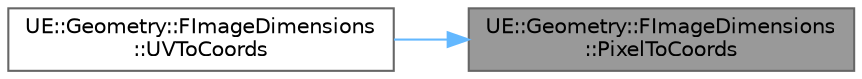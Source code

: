 digraph "UE::Geometry::FImageDimensions::PixelToCoords"
{
 // INTERACTIVE_SVG=YES
 // LATEX_PDF_SIZE
  bgcolor="transparent";
  edge [fontname=Helvetica,fontsize=10,labelfontname=Helvetica,labelfontsize=10];
  node [fontname=Helvetica,fontsize=10,shape=box,height=0.2,width=0.4];
  rankdir="RL";
  Node1 [id="Node000001",label="UE::Geometry::FImageDimensions\l::PixelToCoords",height=0.2,width=0.4,color="gray40", fillcolor="grey60", style="filled", fontcolor="black",tooltip=" "];
  Node1 -> Node2 [id="edge1_Node000001_Node000002",dir="back",color="steelblue1",style="solid",tooltip=" "];
  Node2 [id="Node000002",label="UE::Geometry::FImageDimensions\l::UVToCoords",height=0.2,width=0.4,color="grey40", fillcolor="white", style="filled",URL="$de/d4c/classUE_1_1Geometry_1_1FImageDimensions.html#addfeed71eff47b3bc045cf846a9ab4a5",tooltip=" "];
}
